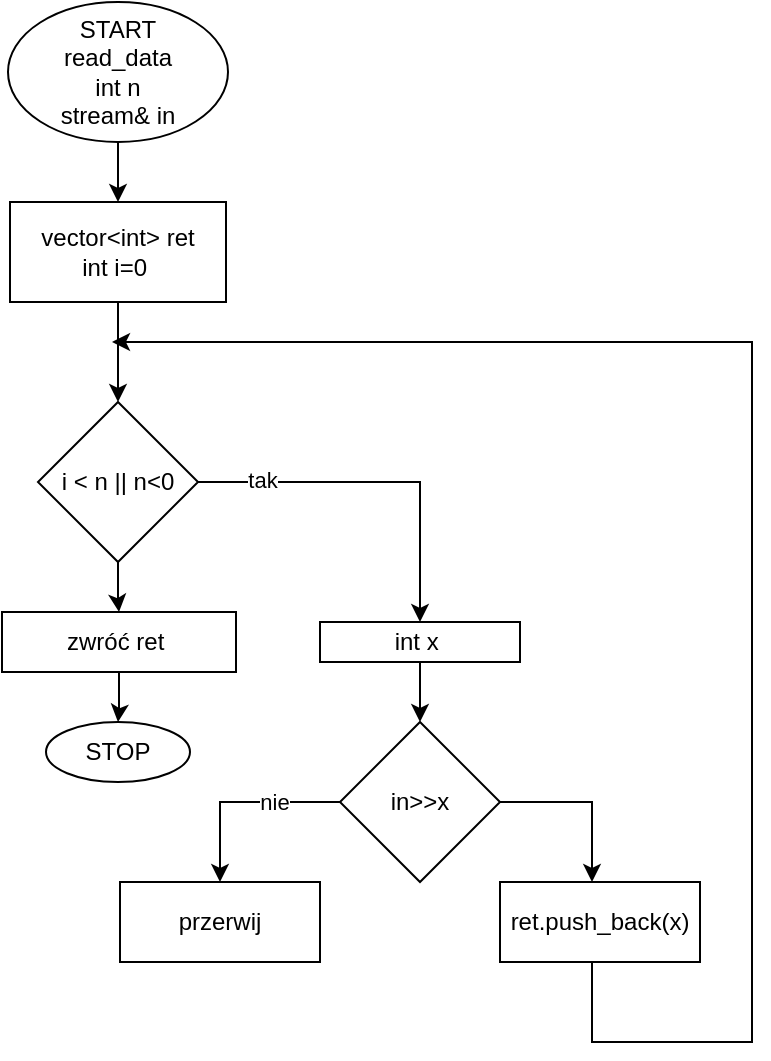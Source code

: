 <mxfile version="13.10.7" type="device"><diagram id="BMHgGcldg7Rfw3Ly-i2r" name="Page-1"><mxGraphModel dx="1422" dy="1963" grid="1" gridSize="10" guides="1" tooltips="1" connect="1" arrows="1" fold="1" page="1" pageScale="1" pageWidth="827" pageHeight="1169" math="0" shadow="0"><root><mxCell id="0"/><mxCell id="1" parent="0"/><mxCell id="4QmUNC2ScbSELOf5AYHQ-3" value="" style="edgeStyle=orthogonalEdgeStyle;rounded=0;orthogonalLoop=1;jettySize=auto;html=1;" parent="1" source="4QmUNC2ScbSELOf5AYHQ-1" target="4QmUNC2ScbSELOf5AYHQ-2" edge="1"><mxGeometry relative="1" as="geometry"/></mxCell><mxCell id="4QmUNC2ScbSELOf5AYHQ-1" value="START&lt;br&gt;read_data&lt;br&gt;int n&lt;br&gt;&amp;nbsp;stream&amp;amp; in&amp;nbsp;" style="ellipse;whiteSpace=wrap;html=1;" parent="1" vertex="1"><mxGeometry x="358" y="-1130" width="110" height="70" as="geometry"/></mxCell><mxCell id="4QmUNC2ScbSELOf5AYHQ-5" value="" style="edgeStyle=orthogonalEdgeStyle;rounded=0;orthogonalLoop=1;jettySize=auto;html=1;" parent="1" source="4QmUNC2ScbSELOf5AYHQ-2" target="4QmUNC2ScbSELOf5AYHQ-4" edge="1"><mxGeometry relative="1" as="geometry"/></mxCell><mxCell id="4QmUNC2ScbSELOf5AYHQ-2" value="vector&amp;lt;int&amp;gt; ret&lt;br&gt;int i=0&amp;nbsp;" style="whiteSpace=wrap;html=1;" parent="1" vertex="1"><mxGeometry x="359" y="-1030" width="108" height="50" as="geometry"/></mxCell><mxCell id="4QmUNC2ScbSELOf5AYHQ-6" style="edgeStyle=orthogonalEdgeStyle;rounded=0;orthogonalLoop=1;jettySize=auto;html=1;entryX=0.5;entryY=0;entryDx=0;entryDy=0;" parent="1" source="4QmUNC2ScbSELOf5AYHQ-4" target="4QmUNC2ScbSELOf5AYHQ-7" edge="1"><mxGeometry relative="1" as="geometry"><mxPoint x="510" y="-840" as="targetPoint"/><Array as="points"><mxPoint x="564" y="-890"/></Array></mxGeometry></mxCell><mxCell id="4QmUNC2ScbSELOf5AYHQ-22" value="tak" style="edgeLabel;html=1;align=center;verticalAlign=middle;resizable=0;points=[];" parent="4QmUNC2ScbSELOf5AYHQ-6" vertex="1" connectable="0"><mxGeometry x="-0.647" y="1" relative="1" as="geometry"><mxPoint as="offset"/></mxGeometry></mxCell><mxCell id="ZfZgR8JNKxIDVkXsG7oI-6" value="" style="edgeStyle=orthogonalEdgeStyle;rounded=0;orthogonalLoop=1;jettySize=auto;html=1;" parent="1" source="4QmUNC2ScbSELOf5AYHQ-4" target="ZfZgR8JNKxIDVkXsG7oI-5" edge="1"><mxGeometry relative="1" as="geometry"/></mxCell><mxCell id="4QmUNC2ScbSELOf5AYHQ-4" value="i &amp;lt; n || n&amp;lt;0" style="rhombus;whiteSpace=wrap;html=1;" parent="1" vertex="1"><mxGeometry x="373" y="-930" width="80" height="80" as="geometry"/></mxCell><mxCell id="4QmUNC2ScbSELOf5AYHQ-10" value="" style="edgeStyle=orthogonalEdgeStyle;rounded=0;orthogonalLoop=1;jettySize=auto;html=1;" parent="1" source="4QmUNC2ScbSELOf5AYHQ-7" target="4QmUNC2ScbSELOf5AYHQ-9" edge="1"><mxGeometry relative="1" as="geometry"/></mxCell><mxCell id="4QmUNC2ScbSELOf5AYHQ-7" value="int x&amp;nbsp;&lt;br&gt;" style="rounded=0;whiteSpace=wrap;html=1;" parent="1" vertex="1"><mxGeometry x="514" y="-820" width="100" height="20" as="geometry"/></mxCell><mxCell id="4QmUNC2ScbSELOf5AYHQ-14" value="nie" style="edgeStyle=orthogonalEdgeStyle;rounded=0;orthogonalLoop=1;jettySize=auto;html=1;entryX=0.5;entryY=0;entryDx=0;entryDy=0;" parent="1" source="4QmUNC2ScbSELOf5AYHQ-9" target="4QmUNC2ScbSELOf5AYHQ-13" edge="1"><mxGeometry x="-0.333" relative="1" as="geometry"><Array as="points"><mxPoint x="464" y="-730"/><mxPoint x="464" y="-690"/></Array><mxPoint as="offset"/></mxGeometry></mxCell><mxCell id="ZfZgR8JNKxIDVkXsG7oI-4" style="edgeStyle=orthogonalEdgeStyle;rounded=0;orthogonalLoop=1;jettySize=auto;html=1;" parent="1" source="4QmUNC2ScbSELOf5AYHQ-9" target="4QmUNC2ScbSELOf5AYHQ-12" edge="1"><mxGeometry relative="1" as="geometry"><Array as="points"><mxPoint x="650" y="-730"/></Array></mxGeometry></mxCell><mxCell id="4QmUNC2ScbSELOf5AYHQ-9" value="in&amp;gt;&amp;gt;x" style="rhombus;whiteSpace=wrap;html=1;rounded=0;" parent="1" vertex="1"><mxGeometry x="524" y="-770" width="80" height="80" as="geometry"/></mxCell><mxCell id="4QmUNC2ScbSELOf5AYHQ-16" style="edgeStyle=orthogonalEdgeStyle;rounded=0;orthogonalLoop=1;jettySize=auto;html=1;" parent="1" source="4QmUNC2ScbSELOf5AYHQ-12" edge="1"><mxGeometry relative="1" as="geometry"><mxPoint x="410" y="-960" as="targetPoint"/><Array as="points"><mxPoint x="650" y="-610"/><mxPoint x="730" y="-610"/><mxPoint x="730" y="-960"/></Array></mxGeometry></mxCell><mxCell id="4QmUNC2ScbSELOf5AYHQ-12" value="ret.push_back(x)" style="rounded=0;whiteSpace=wrap;html=1;" parent="1" vertex="1"><mxGeometry x="604" y="-690" width="100" height="40" as="geometry"/></mxCell><mxCell id="4QmUNC2ScbSELOf5AYHQ-13" value="przerwij" style="rounded=0;whiteSpace=wrap;html=1;" parent="1" vertex="1"><mxGeometry x="414" y="-690" width="100" height="40" as="geometry"/></mxCell><mxCell id="ZfZgR8JNKxIDVkXsG7oI-8" value="" style="edgeStyle=orthogonalEdgeStyle;rounded=0;orthogonalLoop=1;jettySize=auto;html=1;" parent="1" source="ZfZgR8JNKxIDVkXsG7oI-5" target="ZfZgR8JNKxIDVkXsG7oI-7" edge="1"><mxGeometry relative="1" as="geometry"/></mxCell><mxCell id="ZfZgR8JNKxIDVkXsG7oI-5" value="zwróć ret&amp;nbsp;" style="whiteSpace=wrap;html=1;" parent="1" vertex="1"><mxGeometry x="355" y="-825" width="117" height="30" as="geometry"/></mxCell><mxCell id="ZfZgR8JNKxIDVkXsG7oI-7" value="STOP" style="ellipse;whiteSpace=wrap;html=1;" parent="1" vertex="1"><mxGeometry x="377" y="-770" width="72" height="30" as="geometry"/></mxCell></root></mxGraphModel></diagram></mxfile>